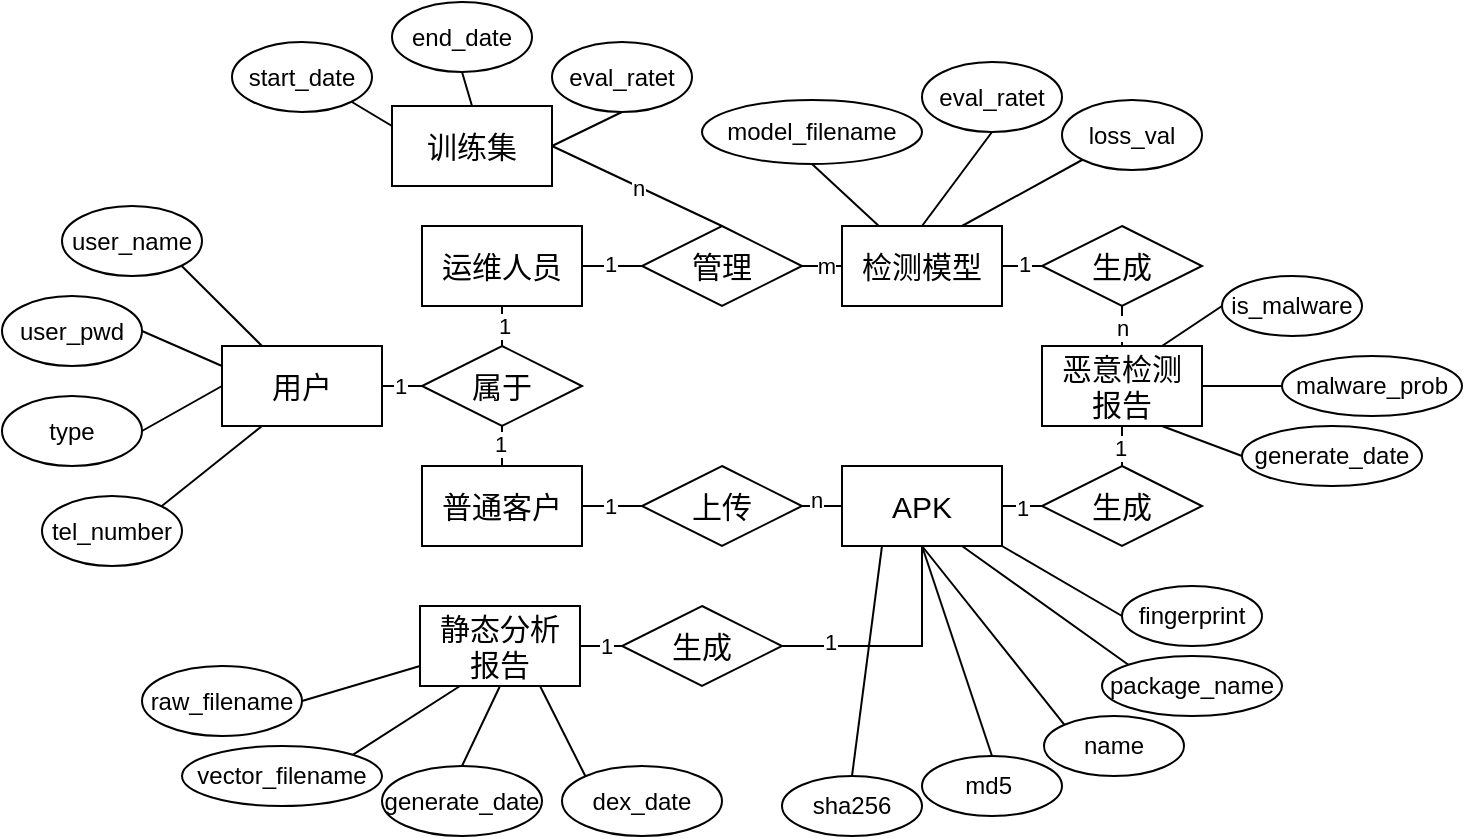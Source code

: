 <mxfile version="24.0.1" type="github">
  <diagram name="第 1 页" id="WgCBJ3CbeENlblQUNnHD">
    <mxGraphModel dx="1702" dy="1647" grid="1" gridSize="10" guides="1" tooltips="1" connect="1" arrows="0" fold="1" page="1" pageScale="1" pageWidth="827" pageHeight="1169" math="0" shadow="0">
      <root>
        <mxCell id="0" />
        <mxCell id="1" parent="0" />
        <mxCell id="BGu2Se2h_cnL7VPhvoZh-4" style="edgeStyle=orthogonalEdgeStyle;rounded=0;orthogonalLoop=1;jettySize=auto;html=1;exitX=1;exitY=0.5;exitDx=0;exitDy=0;entryX=0;entryY=0.5;entryDx=0;entryDy=0;endArrow=none;endFill=0;" edge="1" parent="1" source="BGu2Se2h_cnL7VPhvoZh-1" target="BGu2Se2h_cnL7VPhvoZh-3">
          <mxGeometry relative="1" as="geometry" />
        </mxCell>
        <mxCell id="BGu2Se2h_cnL7VPhvoZh-19" value="1" style="edgeLabel;html=1;align=center;verticalAlign=middle;resizable=0;points=[];" vertex="1" connectable="0" parent="BGu2Se2h_cnL7VPhvoZh-4">
          <mxGeometry x="-0.088" relative="1" as="geometry">
            <mxPoint as="offset" />
          </mxGeometry>
        </mxCell>
        <mxCell id="BGu2Se2h_cnL7VPhvoZh-1" value="&lt;font style=&quot;font-size: 15px;&quot;&gt;普通客户&lt;/font&gt;" style="rounded=0;whiteSpace=wrap;html=1;" vertex="1" parent="1">
          <mxGeometry x="-10" y="220" width="80" height="40" as="geometry" />
        </mxCell>
        <mxCell id="BGu2Se2h_cnL7VPhvoZh-10" style="edgeStyle=orthogonalEdgeStyle;rounded=0;orthogonalLoop=1;jettySize=auto;html=1;exitX=0.5;exitY=1;exitDx=0;exitDy=0;entryX=1;entryY=0.5;entryDx=0;entryDy=0;endArrow=none;endFill=0;" edge="1" parent="1" source="BGu2Se2h_cnL7VPhvoZh-2" target="BGu2Se2h_cnL7VPhvoZh-9">
          <mxGeometry relative="1" as="geometry" />
        </mxCell>
        <mxCell id="BGu2Se2h_cnL7VPhvoZh-111" value="1" style="edgeLabel;html=1;align=center;verticalAlign=middle;resizable=0;points=[];" vertex="1" connectable="0" parent="BGu2Se2h_cnL7VPhvoZh-10">
          <mxGeometry x="0.6" y="-2" relative="1" as="geometry">
            <mxPoint as="offset" />
          </mxGeometry>
        </mxCell>
        <mxCell id="BGu2Se2h_cnL7VPhvoZh-81" style="edgeStyle=orthogonalEdgeStyle;rounded=0;orthogonalLoop=1;jettySize=auto;html=1;exitX=1;exitY=0.5;exitDx=0;exitDy=0;entryX=0;entryY=0.5;entryDx=0;entryDy=0;endArrow=none;endFill=0;" edge="1" parent="1" source="BGu2Se2h_cnL7VPhvoZh-2" target="BGu2Se2h_cnL7VPhvoZh-80">
          <mxGeometry relative="1" as="geometry" />
        </mxCell>
        <mxCell id="BGu2Se2h_cnL7VPhvoZh-82" value="1" style="edgeLabel;html=1;align=center;verticalAlign=middle;resizable=0;points=[];" vertex="1" connectable="0" parent="BGu2Se2h_cnL7VPhvoZh-81">
          <mxGeometry x="-0.004" y="-1" relative="1" as="geometry">
            <mxPoint as="offset" />
          </mxGeometry>
        </mxCell>
        <mxCell id="BGu2Se2h_cnL7VPhvoZh-2" value="&lt;font style=&quot;font-size: 15px;&quot;&gt;APK&lt;/font&gt;" style="rounded=0;whiteSpace=wrap;html=1;" vertex="1" parent="1">
          <mxGeometry x="200" y="220" width="80" height="40" as="geometry" />
        </mxCell>
        <mxCell id="BGu2Se2h_cnL7VPhvoZh-5" style="edgeStyle=orthogonalEdgeStyle;rounded=0;orthogonalLoop=1;jettySize=auto;html=1;exitX=1;exitY=0.5;exitDx=0;exitDy=0;entryX=0;entryY=0.5;entryDx=0;entryDy=0;endArrow=none;endFill=0;" edge="1" parent="1" source="BGu2Se2h_cnL7VPhvoZh-3" target="BGu2Se2h_cnL7VPhvoZh-2">
          <mxGeometry relative="1" as="geometry" />
        </mxCell>
        <mxCell id="BGu2Se2h_cnL7VPhvoZh-20" value="n" style="edgeLabel;html=1;align=center;verticalAlign=middle;resizable=0;points=[];" vertex="1" connectable="0" parent="BGu2Se2h_cnL7VPhvoZh-5">
          <mxGeometry x="-0.288" y="3" relative="1" as="geometry">
            <mxPoint as="offset" />
          </mxGeometry>
        </mxCell>
        <mxCell id="BGu2Se2h_cnL7VPhvoZh-3" value="&lt;font style=&quot;font-size: 15px;&quot;&gt;上传&lt;/font&gt;" style="rhombus;whiteSpace=wrap;html=1;" vertex="1" parent="1">
          <mxGeometry x="100" y="220" width="80" height="40" as="geometry" />
        </mxCell>
        <mxCell id="BGu2Se2h_cnL7VPhvoZh-8" value="&lt;font style=&quot;font-size: 15px;&quot;&gt;静态分析&lt;/font&gt;&lt;div&gt;&lt;font style=&quot;font-size: 15px;&quot;&gt;报告&lt;/font&gt;&lt;/div&gt;" style="rounded=0;whiteSpace=wrap;html=1;" vertex="1" parent="1">
          <mxGeometry x="-11" y="290" width="80" height="40" as="geometry" />
        </mxCell>
        <mxCell id="BGu2Se2h_cnL7VPhvoZh-11" style="edgeStyle=orthogonalEdgeStyle;rounded=0;orthogonalLoop=1;jettySize=auto;html=1;exitX=0;exitY=0.5;exitDx=0;exitDy=0;entryX=1;entryY=0.5;entryDx=0;entryDy=0;endArrow=none;endFill=0;" edge="1" parent="1" source="BGu2Se2h_cnL7VPhvoZh-9" target="BGu2Se2h_cnL7VPhvoZh-8">
          <mxGeometry relative="1" as="geometry" />
        </mxCell>
        <mxCell id="BGu2Se2h_cnL7VPhvoZh-22" value="1" style="edgeLabel;html=1;align=center;verticalAlign=middle;resizable=0;points=[];" vertex="1" connectable="0" parent="BGu2Se2h_cnL7VPhvoZh-11">
          <mxGeometry x="-0.173" relative="1" as="geometry">
            <mxPoint as="offset" />
          </mxGeometry>
        </mxCell>
        <mxCell id="BGu2Se2h_cnL7VPhvoZh-9" value="&lt;font style=&quot;font-size: 15px;&quot;&gt;生成&lt;/font&gt;" style="rhombus;whiteSpace=wrap;html=1;" vertex="1" parent="1">
          <mxGeometry x="90" y="290" width="80" height="40" as="geometry" />
        </mxCell>
        <mxCell id="BGu2Se2h_cnL7VPhvoZh-28" style="edgeStyle=orthogonalEdgeStyle;rounded=0;orthogonalLoop=1;jettySize=auto;html=1;exitX=1;exitY=0.5;exitDx=0;exitDy=0;entryX=0;entryY=0.5;entryDx=0;entryDy=0;endArrow=none;endFill=0;" edge="1" parent="1" source="BGu2Se2h_cnL7VPhvoZh-14" target="BGu2Se2h_cnL7VPhvoZh-27">
          <mxGeometry relative="1" as="geometry" />
        </mxCell>
        <mxCell id="BGu2Se2h_cnL7VPhvoZh-30" value="1" style="edgeLabel;html=1;align=center;verticalAlign=middle;resizable=0;points=[];" vertex="1" connectable="0" parent="BGu2Se2h_cnL7VPhvoZh-28">
          <mxGeometry x="-0.088" y="-1" relative="1" as="geometry">
            <mxPoint as="offset" />
          </mxGeometry>
        </mxCell>
        <mxCell id="BGu2Se2h_cnL7VPhvoZh-44" value="1" style="edgeLabel;html=1;align=center;verticalAlign=middle;resizable=0;points=[];" vertex="1" connectable="0" parent="BGu2Se2h_cnL7VPhvoZh-28">
          <mxGeometry x="-0.066" y="1" relative="1" as="geometry">
            <mxPoint as="offset" />
          </mxGeometry>
        </mxCell>
        <mxCell id="BGu2Se2h_cnL7VPhvoZh-66" style="edgeStyle=orthogonalEdgeStyle;rounded=0;orthogonalLoop=1;jettySize=auto;html=1;exitX=0.5;exitY=1;exitDx=0;exitDy=0;entryX=0.5;entryY=0;entryDx=0;entryDy=0;endArrow=none;endFill=0;" edge="1" parent="1" source="BGu2Se2h_cnL7VPhvoZh-14" target="BGu2Se2h_cnL7VPhvoZh-59">
          <mxGeometry relative="1" as="geometry" />
        </mxCell>
        <mxCell id="BGu2Se2h_cnL7VPhvoZh-68" value="1" style="edgeLabel;html=1;align=center;verticalAlign=middle;resizable=0;points=[];" vertex="1" connectable="0" parent="BGu2Se2h_cnL7VPhvoZh-66">
          <mxGeometry x="-0.073" y="1" relative="1" as="geometry">
            <mxPoint as="offset" />
          </mxGeometry>
        </mxCell>
        <mxCell id="BGu2Se2h_cnL7VPhvoZh-14" value="&lt;font style=&quot;font-size: 15px;&quot;&gt;运维人员&lt;/font&gt;" style="rounded=0;whiteSpace=wrap;html=1;" vertex="1" parent="1">
          <mxGeometry x="-10" y="100" width="80" height="40" as="geometry" />
        </mxCell>
        <mxCell id="BGu2Se2h_cnL7VPhvoZh-15" value="&lt;span style=&quot;font-size: 15px;&quot;&gt;训练集&lt;/span&gt;" style="rounded=0;whiteSpace=wrap;html=1;" vertex="1" parent="1">
          <mxGeometry x="-25" y="40" width="80" height="40" as="geometry" />
        </mxCell>
        <mxCell id="BGu2Se2h_cnL7VPhvoZh-76" style="edgeStyle=orthogonalEdgeStyle;rounded=0;orthogonalLoop=1;jettySize=auto;html=1;exitX=1;exitY=0.5;exitDx=0;exitDy=0;entryX=0;entryY=0.5;entryDx=0;entryDy=0;endArrow=none;endFill=0;" edge="1" parent="1" source="BGu2Se2h_cnL7VPhvoZh-16" target="BGu2Se2h_cnL7VPhvoZh-18">
          <mxGeometry relative="1" as="geometry" />
        </mxCell>
        <mxCell id="BGu2Se2h_cnL7VPhvoZh-77" value="1" style="edgeLabel;html=1;align=center;verticalAlign=middle;resizable=0;points=[];" vertex="1" connectable="0" parent="BGu2Se2h_cnL7VPhvoZh-76">
          <mxGeometry x="0.124" y="1" relative="1" as="geometry">
            <mxPoint as="offset" />
          </mxGeometry>
        </mxCell>
        <mxCell id="BGu2Se2h_cnL7VPhvoZh-16" value="&lt;span style=&quot;font-size: 15px;&quot;&gt;检测模型&lt;/span&gt;" style="rounded=0;whiteSpace=wrap;html=1;" vertex="1" parent="1">
          <mxGeometry x="200" y="100" width="80" height="40" as="geometry" />
        </mxCell>
        <mxCell id="BGu2Se2h_cnL7VPhvoZh-78" style="edgeStyle=orthogonalEdgeStyle;rounded=0;orthogonalLoop=1;jettySize=auto;html=1;exitX=0.5;exitY=1;exitDx=0;exitDy=0;entryX=0.5;entryY=0;entryDx=0;entryDy=0;endArrow=none;endFill=0;" edge="1" parent="1" source="BGu2Se2h_cnL7VPhvoZh-18" target="BGu2Se2h_cnL7VPhvoZh-38">
          <mxGeometry relative="1" as="geometry" />
        </mxCell>
        <mxCell id="BGu2Se2h_cnL7VPhvoZh-79" value="n" style="edgeLabel;html=1;align=center;verticalAlign=middle;resizable=0;points=[];" vertex="1" connectable="0" parent="BGu2Se2h_cnL7VPhvoZh-78">
          <mxGeometry x="-0.264" relative="1" as="geometry">
            <mxPoint y="3" as="offset" />
          </mxGeometry>
        </mxCell>
        <mxCell id="BGu2Se2h_cnL7VPhvoZh-18" value="&lt;font style=&quot;font-size: 15px;&quot;&gt;生成&lt;/font&gt;" style="rhombus;whiteSpace=wrap;html=1;" vertex="1" parent="1">
          <mxGeometry x="300" y="100" width="80" height="40" as="geometry" />
        </mxCell>
        <mxCell id="BGu2Se2h_cnL7VPhvoZh-29" style="edgeStyle=orthogonalEdgeStyle;rounded=0;orthogonalLoop=1;jettySize=auto;html=1;exitX=1;exitY=0.5;exitDx=0;exitDy=0;entryX=0;entryY=0.5;entryDx=0;entryDy=0;endArrow=none;endFill=0;" edge="1" parent="1" source="BGu2Se2h_cnL7VPhvoZh-27" target="BGu2Se2h_cnL7VPhvoZh-16">
          <mxGeometry relative="1" as="geometry" />
        </mxCell>
        <mxCell id="BGu2Se2h_cnL7VPhvoZh-31" value="m" style="edgeLabel;html=1;align=center;verticalAlign=middle;resizable=0;points=[];" vertex="1" connectable="0" parent="BGu2Se2h_cnL7VPhvoZh-29">
          <mxGeometry x="0.129" relative="1" as="geometry">
            <mxPoint as="offset" />
          </mxGeometry>
        </mxCell>
        <mxCell id="BGu2Se2h_cnL7VPhvoZh-36" style="rounded=0;orthogonalLoop=1;jettySize=auto;html=1;exitX=0.5;exitY=0;exitDx=0;exitDy=0;entryX=1;entryY=0.5;entryDx=0;entryDy=0;endArrow=none;endFill=0;" edge="1" parent="1" source="BGu2Se2h_cnL7VPhvoZh-27" target="BGu2Se2h_cnL7VPhvoZh-15">
          <mxGeometry relative="1" as="geometry" />
        </mxCell>
        <mxCell id="BGu2Se2h_cnL7VPhvoZh-37" value="n" style="edgeLabel;html=1;align=center;verticalAlign=middle;resizable=0;points=[];" vertex="1" connectable="0" parent="BGu2Se2h_cnL7VPhvoZh-36">
          <mxGeometry x="-0.006" y="1" relative="1" as="geometry">
            <mxPoint as="offset" />
          </mxGeometry>
        </mxCell>
        <mxCell id="BGu2Se2h_cnL7VPhvoZh-27" value="&lt;font style=&quot;font-size: 15px;&quot;&gt;管理&lt;/font&gt;" style="rhombus;whiteSpace=wrap;html=1;" vertex="1" parent="1">
          <mxGeometry x="100" y="100" width="80" height="40" as="geometry" />
        </mxCell>
        <mxCell id="BGu2Se2h_cnL7VPhvoZh-83" style="edgeStyle=orthogonalEdgeStyle;rounded=0;orthogonalLoop=1;jettySize=auto;html=1;exitX=0.5;exitY=1;exitDx=0;exitDy=0;entryX=0.5;entryY=0;entryDx=0;entryDy=0;endArrow=none;endFill=0;" edge="1" parent="1" source="BGu2Se2h_cnL7VPhvoZh-38" target="BGu2Se2h_cnL7VPhvoZh-80">
          <mxGeometry relative="1" as="geometry" />
        </mxCell>
        <mxCell id="BGu2Se2h_cnL7VPhvoZh-84" value="1" style="edgeLabel;html=1;align=center;verticalAlign=middle;resizable=0;points=[];" vertex="1" connectable="0" parent="BGu2Se2h_cnL7VPhvoZh-83">
          <mxGeometry x="0.071" y="-1" relative="1" as="geometry">
            <mxPoint as="offset" />
          </mxGeometry>
        </mxCell>
        <mxCell id="BGu2Se2h_cnL7VPhvoZh-38" value="&lt;font style=&quot;font-size: 15px;&quot;&gt;恶意检测&lt;/font&gt;&lt;div&gt;&lt;font style=&quot;font-size: 15px;&quot;&gt;报告&lt;/font&gt;&lt;/div&gt;" style="rounded=0;whiteSpace=wrap;html=1;" vertex="1" parent="1">
          <mxGeometry x="300" y="160" width="80" height="40" as="geometry" />
        </mxCell>
        <mxCell id="BGu2Se2h_cnL7VPhvoZh-62" style="edgeStyle=orthogonalEdgeStyle;rounded=0;orthogonalLoop=1;jettySize=auto;html=1;exitX=1;exitY=0.5;exitDx=0;exitDy=0;entryX=0;entryY=0.5;entryDx=0;entryDy=0;endArrow=none;endFill=0;" edge="1" parent="1" source="BGu2Se2h_cnL7VPhvoZh-58" target="BGu2Se2h_cnL7VPhvoZh-59">
          <mxGeometry relative="1" as="geometry" />
        </mxCell>
        <mxCell id="BGu2Se2h_cnL7VPhvoZh-63" value="1" style="edgeLabel;html=1;align=center;verticalAlign=middle;resizable=0;points=[];" vertex="1" connectable="0" parent="BGu2Se2h_cnL7VPhvoZh-62">
          <mxGeometry x="-0.107" relative="1" as="geometry">
            <mxPoint as="offset" />
          </mxGeometry>
        </mxCell>
        <mxCell id="BGu2Se2h_cnL7VPhvoZh-90" style="edgeStyle=none;rounded=0;orthogonalLoop=1;jettySize=auto;html=1;exitX=0;exitY=0.25;exitDx=0;exitDy=0;entryX=1;entryY=0.5;entryDx=0;entryDy=0;endArrow=none;endFill=0;" edge="1" parent="1" source="BGu2Se2h_cnL7VPhvoZh-58" target="BGu2Se2h_cnL7VPhvoZh-86">
          <mxGeometry relative="1" as="geometry" />
        </mxCell>
        <mxCell id="BGu2Se2h_cnL7VPhvoZh-58" value="&lt;span style=&quot;font-size: 15px;&quot;&gt;用户&lt;/span&gt;" style="rounded=0;whiteSpace=wrap;html=1;" vertex="1" parent="1">
          <mxGeometry x="-110" y="160" width="80" height="40" as="geometry" />
        </mxCell>
        <mxCell id="BGu2Se2h_cnL7VPhvoZh-67" style="edgeStyle=orthogonalEdgeStyle;rounded=0;orthogonalLoop=1;jettySize=auto;html=1;exitX=0.5;exitY=1;exitDx=0;exitDy=0;entryX=0.5;entryY=0;entryDx=0;entryDy=0;endArrow=none;endFill=0;" edge="1" parent="1" source="BGu2Se2h_cnL7VPhvoZh-59" target="BGu2Se2h_cnL7VPhvoZh-1">
          <mxGeometry relative="1" as="geometry" />
        </mxCell>
        <mxCell id="BGu2Se2h_cnL7VPhvoZh-69" value="1" style="edgeLabel;html=1;align=center;verticalAlign=middle;resizable=0;points=[];" vertex="1" connectable="0" parent="BGu2Se2h_cnL7VPhvoZh-67">
          <mxGeometry x="-0.173" y="-1" relative="1" as="geometry">
            <mxPoint as="offset" />
          </mxGeometry>
        </mxCell>
        <mxCell id="BGu2Se2h_cnL7VPhvoZh-59" value="&lt;font style=&quot;font-size: 15px;&quot;&gt;属于&lt;/font&gt;" style="rhombus;whiteSpace=wrap;html=1;" vertex="1" parent="1">
          <mxGeometry x="-10" y="160" width="80" height="40" as="geometry" />
        </mxCell>
        <mxCell id="BGu2Se2h_cnL7VPhvoZh-80" value="&lt;font style=&quot;font-size: 15px;&quot;&gt;生成&lt;/font&gt;" style="rhombus;whiteSpace=wrap;html=1;" vertex="1" parent="1">
          <mxGeometry x="300" y="220" width="80" height="40" as="geometry" />
        </mxCell>
        <mxCell id="BGu2Se2h_cnL7VPhvoZh-89" style="edgeStyle=none;rounded=0;orthogonalLoop=1;jettySize=auto;html=1;exitX=1;exitY=1;exitDx=0;exitDy=0;entryX=0.25;entryY=0;entryDx=0;entryDy=0;endArrow=none;endFill=0;" edge="1" parent="1" source="BGu2Se2h_cnL7VPhvoZh-85" target="BGu2Se2h_cnL7VPhvoZh-58">
          <mxGeometry relative="1" as="geometry" />
        </mxCell>
        <mxCell id="BGu2Se2h_cnL7VPhvoZh-85" value="user_name" style="ellipse;whiteSpace=wrap;html=1;" vertex="1" parent="1">
          <mxGeometry x="-190" y="90" width="70" height="35" as="geometry" />
        </mxCell>
        <mxCell id="BGu2Se2h_cnL7VPhvoZh-86" value="user_pwd" style="ellipse;whiteSpace=wrap;html=1;" vertex="1" parent="1">
          <mxGeometry x="-220" y="135" width="70" height="35" as="geometry" />
        </mxCell>
        <mxCell id="BGu2Se2h_cnL7VPhvoZh-91" style="edgeStyle=none;rounded=0;orthogonalLoop=1;jettySize=auto;html=1;exitX=1;exitY=0.5;exitDx=0;exitDy=0;entryX=0;entryY=0.5;entryDx=0;entryDy=0;endArrow=none;endFill=0;" edge="1" parent="1" source="BGu2Se2h_cnL7VPhvoZh-87" target="BGu2Se2h_cnL7VPhvoZh-58">
          <mxGeometry relative="1" as="geometry" />
        </mxCell>
        <mxCell id="BGu2Se2h_cnL7VPhvoZh-87" value="type" style="ellipse;whiteSpace=wrap;html=1;" vertex="1" parent="1">
          <mxGeometry x="-220" y="185" width="70" height="35" as="geometry" />
        </mxCell>
        <mxCell id="BGu2Se2h_cnL7VPhvoZh-92" style="edgeStyle=none;rounded=0;orthogonalLoop=1;jettySize=auto;html=1;exitX=1;exitY=0;exitDx=0;exitDy=0;entryX=0.25;entryY=1;entryDx=0;entryDy=0;endArrow=none;endFill=0;" edge="1" parent="1" source="BGu2Se2h_cnL7VPhvoZh-88" target="BGu2Se2h_cnL7VPhvoZh-58">
          <mxGeometry relative="1" as="geometry" />
        </mxCell>
        <mxCell id="BGu2Se2h_cnL7VPhvoZh-88" value="tel_number" style="ellipse;whiteSpace=wrap;html=1;" vertex="1" parent="1">
          <mxGeometry x="-200" y="235" width="70" height="35" as="geometry" />
        </mxCell>
        <mxCell id="BGu2Se2h_cnL7VPhvoZh-94" style="edgeStyle=none;rounded=0;orthogonalLoop=1;jettySize=auto;html=1;exitX=1;exitY=0.5;exitDx=0;exitDy=0;entryX=0;entryY=0.75;entryDx=0;entryDy=0;endArrow=none;endFill=0;" edge="1" parent="1" source="BGu2Se2h_cnL7VPhvoZh-93" target="BGu2Se2h_cnL7VPhvoZh-8">
          <mxGeometry relative="1" as="geometry" />
        </mxCell>
        <mxCell id="BGu2Se2h_cnL7VPhvoZh-93" value="raw_filename" style="ellipse;whiteSpace=wrap;html=1;" vertex="1" parent="1">
          <mxGeometry x="-150" y="320" width="80" height="35" as="geometry" />
        </mxCell>
        <mxCell id="BGu2Se2h_cnL7VPhvoZh-98" style="edgeStyle=none;rounded=0;orthogonalLoop=1;jettySize=auto;html=1;exitX=1;exitY=0;exitDx=0;exitDy=0;entryX=0.25;entryY=1;entryDx=0;entryDy=0;endArrow=none;endFill=0;" edge="1" parent="1" source="BGu2Se2h_cnL7VPhvoZh-95" target="BGu2Se2h_cnL7VPhvoZh-8">
          <mxGeometry relative="1" as="geometry" />
        </mxCell>
        <mxCell id="BGu2Se2h_cnL7VPhvoZh-95" value="vector_filename" style="ellipse;whiteSpace=wrap;html=1;" vertex="1" parent="1">
          <mxGeometry x="-130" y="360" width="100" height="30" as="geometry" />
        </mxCell>
        <mxCell id="BGu2Se2h_cnL7VPhvoZh-99" style="edgeStyle=none;rounded=0;orthogonalLoop=1;jettySize=auto;html=1;exitX=0.5;exitY=0;exitDx=0;exitDy=0;entryX=0.5;entryY=1;entryDx=0;entryDy=0;endArrow=none;endFill=0;" edge="1" parent="1" source="BGu2Se2h_cnL7VPhvoZh-96" target="BGu2Se2h_cnL7VPhvoZh-8">
          <mxGeometry relative="1" as="geometry" />
        </mxCell>
        <mxCell id="BGu2Se2h_cnL7VPhvoZh-96" value="generate_date&lt;span style=&quot;color: rgba(0, 0, 0, 0); font-family: monospace; font-size: 0px; text-align: start; text-wrap: nowrap;&quot;&gt;%3CmxGraphModel%3E%3Croot%3E%3CmxCell%20id%3D%220%22%2F%3E%3CmxCell%20id%3D%221%22%20parent%3D%220%22%2F%3E%3CmxCell%20id%3D%222%22%20value%3D%22raw_filename%22%20style%3D%22ellipse%3BwhiteSpace%3Dwrap%3Bhtml%3D1%3B%22%20vertex%3D%221%22%20parent%3D%221%22%3E%3CmxGeometry%20x%3D%22-150%22%20y%3D%22320%22%20width%3D%2280%22%20height%3D%2235%22%20as%3D%22geometry%22%2F%3E%3C%2FmxCell%3E%3C%2Froot%3E%3C%2FmxGraphModel%3E&lt;/span&gt;" style="ellipse;whiteSpace=wrap;html=1;" vertex="1" parent="1">
          <mxGeometry x="-30" y="370" width="80" height="35" as="geometry" />
        </mxCell>
        <mxCell id="BGu2Se2h_cnL7VPhvoZh-100" style="edgeStyle=none;rounded=0;orthogonalLoop=1;jettySize=auto;html=1;exitX=0;exitY=0;exitDx=0;exitDy=0;entryX=0.75;entryY=1;entryDx=0;entryDy=0;endArrow=none;endFill=0;" edge="1" parent="1" source="BGu2Se2h_cnL7VPhvoZh-97" target="BGu2Se2h_cnL7VPhvoZh-8">
          <mxGeometry relative="1" as="geometry" />
        </mxCell>
        <mxCell id="BGu2Se2h_cnL7VPhvoZh-97" value="dex_date" style="ellipse;whiteSpace=wrap;html=1;" vertex="1" parent="1">
          <mxGeometry x="60" y="370" width="80" height="35" as="geometry" />
        </mxCell>
        <mxCell id="BGu2Se2h_cnL7VPhvoZh-106" style="edgeStyle=none;rounded=0;orthogonalLoop=1;jettySize=auto;html=1;exitX=0.5;exitY=0;exitDx=0;exitDy=0;entryX=0.25;entryY=1;entryDx=0;entryDy=0;endArrow=none;endFill=0;" edge="1" parent="1" source="BGu2Se2h_cnL7VPhvoZh-101" target="BGu2Se2h_cnL7VPhvoZh-2">
          <mxGeometry relative="1" as="geometry" />
        </mxCell>
        <mxCell id="BGu2Se2h_cnL7VPhvoZh-101" value="sha256" style="ellipse;whiteSpace=wrap;html=1;" vertex="1" parent="1">
          <mxGeometry x="170" y="375" width="70" height="30" as="geometry" />
        </mxCell>
        <mxCell id="BGu2Se2h_cnL7VPhvoZh-107" style="edgeStyle=none;rounded=0;orthogonalLoop=1;jettySize=auto;html=1;exitX=0.5;exitY=0;exitDx=0;exitDy=0;entryX=0.5;entryY=1;entryDx=0;entryDy=0;endArrow=none;endFill=0;" edge="1" parent="1" source="BGu2Se2h_cnL7VPhvoZh-102" target="BGu2Se2h_cnL7VPhvoZh-2">
          <mxGeometry relative="1" as="geometry" />
        </mxCell>
        <mxCell id="BGu2Se2h_cnL7VPhvoZh-102" value="md5&lt;span style=&quot;white-space: pre;&quot;&gt;&#x9;&lt;/span&gt;" style="ellipse;whiteSpace=wrap;html=1;" vertex="1" parent="1">
          <mxGeometry x="240" y="365" width="70" height="30" as="geometry" />
        </mxCell>
        <mxCell id="BGu2Se2h_cnL7VPhvoZh-108" style="edgeStyle=none;rounded=0;orthogonalLoop=1;jettySize=auto;html=1;exitX=0;exitY=0;exitDx=0;exitDy=0;endArrow=none;endFill=0;" edge="1" parent="1" source="BGu2Se2h_cnL7VPhvoZh-103">
          <mxGeometry relative="1" as="geometry">
            <mxPoint x="240.0" y="260" as="targetPoint" />
          </mxGeometry>
        </mxCell>
        <mxCell id="BGu2Se2h_cnL7VPhvoZh-103" value="name" style="ellipse;whiteSpace=wrap;html=1;" vertex="1" parent="1">
          <mxGeometry x="301" y="345" width="70" height="30" as="geometry" />
        </mxCell>
        <mxCell id="BGu2Se2h_cnL7VPhvoZh-109" style="edgeStyle=none;rounded=0;orthogonalLoop=1;jettySize=auto;html=1;exitX=0;exitY=0;exitDx=0;exitDy=0;entryX=0.75;entryY=1;entryDx=0;entryDy=0;endArrow=none;endFill=0;" edge="1" parent="1" source="BGu2Se2h_cnL7VPhvoZh-104" target="BGu2Se2h_cnL7VPhvoZh-2">
          <mxGeometry relative="1" as="geometry" />
        </mxCell>
        <mxCell id="BGu2Se2h_cnL7VPhvoZh-104" value="package_name" style="ellipse;whiteSpace=wrap;html=1;" vertex="1" parent="1">
          <mxGeometry x="330" y="315" width="90" height="30" as="geometry" />
        </mxCell>
        <mxCell id="BGu2Se2h_cnL7VPhvoZh-110" style="edgeStyle=none;rounded=0;orthogonalLoop=1;jettySize=auto;html=1;exitX=0;exitY=0.5;exitDx=0;exitDy=0;entryX=1;entryY=1;entryDx=0;entryDy=0;endArrow=none;endFill=0;" edge="1" parent="1" source="BGu2Se2h_cnL7VPhvoZh-105" target="BGu2Se2h_cnL7VPhvoZh-2">
          <mxGeometry relative="1" as="geometry" />
        </mxCell>
        <mxCell id="BGu2Se2h_cnL7VPhvoZh-105" value="fingerprint" style="ellipse;whiteSpace=wrap;html=1;" vertex="1" parent="1">
          <mxGeometry x="340" y="280" width="70" height="30" as="geometry" />
        </mxCell>
        <mxCell id="BGu2Se2h_cnL7VPhvoZh-115" style="edgeStyle=none;rounded=0;orthogonalLoop=1;jettySize=auto;html=1;exitX=0;exitY=0.5;exitDx=0;exitDy=0;entryX=0.75;entryY=0;entryDx=0;entryDy=0;endArrow=none;endFill=0;" edge="1" parent="1" source="BGu2Se2h_cnL7VPhvoZh-112" target="BGu2Se2h_cnL7VPhvoZh-38">
          <mxGeometry relative="1" as="geometry" />
        </mxCell>
        <mxCell id="BGu2Se2h_cnL7VPhvoZh-112" value="is_malware" style="ellipse;whiteSpace=wrap;html=1;" vertex="1" parent="1">
          <mxGeometry x="390" y="125" width="70" height="30" as="geometry" />
        </mxCell>
        <mxCell id="BGu2Se2h_cnL7VPhvoZh-116" style="edgeStyle=none;rounded=0;orthogonalLoop=1;jettySize=auto;html=1;exitX=0;exitY=0.5;exitDx=0;exitDy=0;entryX=1;entryY=0.5;entryDx=0;entryDy=0;endArrow=none;endFill=0;" edge="1" parent="1" source="BGu2Se2h_cnL7VPhvoZh-113" target="BGu2Se2h_cnL7VPhvoZh-38">
          <mxGeometry relative="1" as="geometry" />
        </mxCell>
        <mxCell id="BGu2Se2h_cnL7VPhvoZh-113" value="malware_prob" style="ellipse;whiteSpace=wrap;html=1;" vertex="1" parent="1">
          <mxGeometry x="420" y="165" width="90" height="30" as="geometry" />
        </mxCell>
        <mxCell id="BGu2Se2h_cnL7VPhvoZh-117" style="edgeStyle=none;rounded=0;orthogonalLoop=1;jettySize=auto;html=1;exitX=0;exitY=0.5;exitDx=0;exitDy=0;entryX=0.75;entryY=1;entryDx=0;entryDy=0;endArrow=none;endFill=0;" edge="1" parent="1" source="BGu2Se2h_cnL7VPhvoZh-114" target="BGu2Se2h_cnL7VPhvoZh-38">
          <mxGeometry relative="1" as="geometry" />
        </mxCell>
        <mxCell id="BGu2Se2h_cnL7VPhvoZh-114" value="generate_date" style="ellipse;whiteSpace=wrap;html=1;" vertex="1" parent="1">
          <mxGeometry x="400" y="200" width="90" height="30" as="geometry" />
        </mxCell>
        <mxCell id="BGu2Se2h_cnL7VPhvoZh-121" style="edgeStyle=none;rounded=0;orthogonalLoop=1;jettySize=auto;html=1;exitX=1;exitY=1;exitDx=0;exitDy=0;entryX=0;entryY=0.25;entryDx=0;entryDy=0;endArrow=none;endFill=0;" edge="1" parent="1" source="BGu2Se2h_cnL7VPhvoZh-118" target="BGu2Se2h_cnL7VPhvoZh-15">
          <mxGeometry relative="1" as="geometry" />
        </mxCell>
        <mxCell id="BGu2Se2h_cnL7VPhvoZh-118" value="start_date" style="ellipse;whiteSpace=wrap;html=1;" vertex="1" parent="1">
          <mxGeometry x="-105" y="8" width="70" height="35" as="geometry" />
        </mxCell>
        <mxCell id="BGu2Se2h_cnL7VPhvoZh-122" style="edgeStyle=none;rounded=0;orthogonalLoop=1;jettySize=auto;html=1;exitX=0.5;exitY=1;exitDx=0;exitDy=0;entryX=0.5;entryY=0;entryDx=0;entryDy=0;endArrow=none;endFill=0;" edge="1" parent="1" source="BGu2Se2h_cnL7VPhvoZh-119" target="BGu2Se2h_cnL7VPhvoZh-15">
          <mxGeometry relative="1" as="geometry" />
        </mxCell>
        <mxCell id="BGu2Se2h_cnL7VPhvoZh-119" value="end_date" style="ellipse;whiteSpace=wrap;html=1;" vertex="1" parent="1">
          <mxGeometry x="-25" y="-12" width="70" height="35" as="geometry" />
        </mxCell>
        <mxCell id="BGu2Se2h_cnL7VPhvoZh-123" style="edgeStyle=none;rounded=0;orthogonalLoop=1;jettySize=auto;html=1;exitX=0.5;exitY=1;exitDx=0;exitDy=0;entryX=1;entryY=0.5;entryDx=0;entryDy=0;endArrow=none;endFill=0;" edge="1" parent="1" source="BGu2Se2h_cnL7VPhvoZh-120" target="BGu2Se2h_cnL7VPhvoZh-15">
          <mxGeometry relative="1" as="geometry" />
        </mxCell>
        <mxCell id="BGu2Se2h_cnL7VPhvoZh-120" value="eval_ratet" style="ellipse;whiteSpace=wrap;html=1;" vertex="1" parent="1">
          <mxGeometry x="55" y="8" width="70" height="35" as="geometry" />
        </mxCell>
        <mxCell id="BGu2Se2h_cnL7VPhvoZh-128" style="edgeStyle=none;rounded=0;orthogonalLoop=1;jettySize=auto;html=1;exitX=0.5;exitY=1;exitDx=0;exitDy=0;endArrow=none;endFill=0;" edge="1" parent="1" source="BGu2Se2h_cnL7VPhvoZh-124" target="BGu2Se2h_cnL7VPhvoZh-16">
          <mxGeometry relative="1" as="geometry" />
        </mxCell>
        <mxCell id="BGu2Se2h_cnL7VPhvoZh-124" value="model_filename" style="ellipse;whiteSpace=wrap;html=1;" vertex="1" parent="1">
          <mxGeometry x="130" y="37" width="110" height="32" as="geometry" />
        </mxCell>
        <mxCell id="BGu2Se2h_cnL7VPhvoZh-129" style="edgeStyle=none;rounded=0;orthogonalLoop=1;jettySize=auto;html=1;exitX=0.5;exitY=1;exitDx=0;exitDy=0;entryX=0.5;entryY=0;entryDx=0;entryDy=0;endArrow=none;endFill=0;" edge="1" parent="1" source="BGu2Se2h_cnL7VPhvoZh-125" target="BGu2Se2h_cnL7VPhvoZh-16">
          <mxGeometry relative="1" as="geometry" />
        </mxCell>
        <mxCell id="BGu2Se2h_cnL7VPhvoZh-125" value="eval_ratet" style="ellipse;whiteSpace=wrap;html=1;" vertex="1" parent="1">
          <mxGeometry x="240" y="18" width="70" height="35" as="geometry" />
        </mxCell>
        <mxCell id="BGu2Se2h_cnL7VPhvoZh-126" style="edgeStyle=none;rounded=0;orthogonalLoop=1;jettySize=auto;html=1;exitX=0.5;exitY=0;exitDx=0;exitDy=0;" edge="1" parent="1" source="BGu2Se2h_cnL7VPhvoZh-15" target="BGu2Se2h_cnL7VPhvoZh-15">
          <mxGeometry relative="1" as="geometry" />
        </mxCell>
        <mxCell id="BGu2Se2h_cnL7VPhvoZh-130" style="edgeStyle=none;rounded=0;orthogonalLoop=1;jettySize=auto;html=1;exitX=0;exitY=1;exitDx=0;exitDy=0;entryX=0.75;entryY=0;entryDx=0;entryDy=0;endArrow=none;endFill=0;" edge="1" parent="1" source="BGu2Se2h_cnL7VPhvoZh-127" target="BGu2Se2h_cnL7VPhvoZh-16">
          <mxGeometry relative="1" as="geometry" />
        </mxCell>
        <mxCell id="BGu2Se2h_cnL7VPhvoZh-127" value="loss_val" style="ellipse;whiteSpace=wrap;html=1;" vertex="1" parent="1">
          <mxGeometry x="310" y="37" width="70" height="35" as="geometry" />
        </mxCell>
      </root>
    </mxGraphModel>
  </diagram>
</mxfile>
